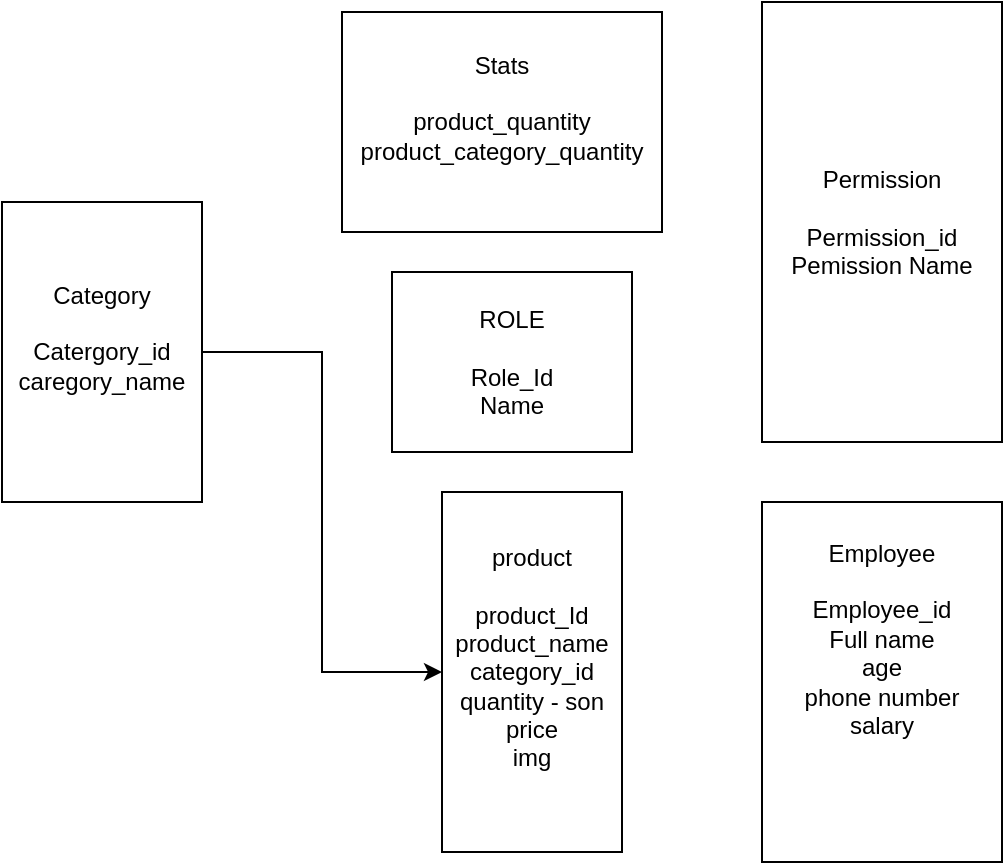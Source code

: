 <mxfile version="24.0.0" type="github">
  <diagram name="Page-1" id="jh1fKFOcZe9OwH0CIHgL">
    <mxGraphModel dx="1235" dy="614" grid="1" gridSize="10" guides="1" tooltips="1" connect="1" arrows="1" fold="1" page="1" pageScale="1" pageWidth="850" pageHeight="1100" math="0" shadow="0">
      <root>
        <mxCell id="0" />
        <mxCell id="1" parent="0" />
        <mxCell id="UZcGgsPrMFJg8tXiB4H0-1" value="product&lt;div&gt;&lt;div&gt;&lt;br&gt;product_Id&lt;div&gt;product_name&lt;/div&gt;&lt;div&gt;category_id&lt;/div&gt;&lt;div&gt;quantity - son&lt;/div&gt;&lt;div&gt;price&lt;/div&gt;&lt;div&gt;img&lt;/div&gt;&lt;div&gt;&lt;br&gt;&lt;/div&gt;&lt;/div&gt;&lt;/div&gt;" style="rounded=0;whiteSpace=wrap;html=1;" parent="1" vertex="1">
          <mxGeometry x="330" y="520" width="90" height="180" as="geometry" />
        </mxCell>
        <mxCell id="UZcGgsPrMFJg8tXiB4H0-10" style="edgeStyle=orthogonalEdgeStyle;rounded=0;orthogonalLoop=1;jettySize=auto;html=1;exitX=1;exitY=0.5;exitDx=0;exitDy=0;entryX=0;entryY=0.5;entryDx=0;entryDy=0;" parent="1" source="UZcGgsPrMFJg8tXiB4H0-3" target="UZcGgsPrMFJg8tXiB4H0-1" edge="1">
          <mxGeometry relative="1" as="geometry" />
        </mxCell>
        <mxCell id="UZcGgsPrMFJg8tXiB4H0-3" value="Category&lt;br&gt;&lt;br&gt;Catergory_id&lt;div&gt;caregory_name&lt;/div&gt;&lt;div&gt;&lt;br&gt;&lt;/div&gt;" style="rounded=0;whiteSpace=wrap;html=1;" parent="1" vertex="1">
          <mxGeometry x="110" y="375" width="100" height="150" as="geometry" />
        </mxCell>
        <mxCell id="UZcGgsPrMFJg8tXiB4H0-12" value="&lt;div&gt;ROLE&lt;/div&gt;&lt;div&gt;&lt;br&gt;&lt;/div&gt;Role_Id&lt;div&gt;Name&lt;/div&gt;" style="rounded=0;whiteSpace=wrap;html=1;" parent="1" vertex="1">
          <mxGeometry x="305" y="410" width="120" height="90" as="geometry" />
        </mxCell>
        <mxCell id="UZcGgsPrMFJg8tXiB4H0-16" value="Employee&lt;div&gt;&lt;br&gt;&lt;/div&gt;&lt;div&gt;Employee_id&lt;/div&gt;&lt;div&gt;Full name&lt;br&gt;age&lt;/div&gt;&lt;div&gt;phone number&lt;/div&gt;&lt;div&gt;salary&lt;/div&gt;&lt;div&gt;&lt;br&gt;&lt;/div&gt;&lt;div&gt;&lt;br&gt;&lt;/div&gt;&lt;div&gt;&lt;br&gt;&lt;/div&gt;" style="rounded=0;whiteSpace=wrap;html=1;" parent="1" vertex="1">
          <mxGeometry x="490" y="525" width="120" height="180" as="geometry" />
        </mxCell>
        <mxCell id="AOhggQjFDFaAq5eLw-q_-1" value="Permission&lt;div&gt;&lt;br&gt;&lt;/div&gt;&lt;div&gt;Permission_id&lt;/div&gt;&lt;div&gt;Pemission Name&lt;/div&gt;" style="rounded=0;whiteSpace=wrap;html=1;" vertex="1" parent="1">
          <mxGeometry x="490" y="275" width="120" height="220" as="geometry" />
        </mxCell>
        <mxCell id="AOhggQjFDFaAq5eLw-q_-2" value="Stats&lt;div&gt;&lt;br&gt;&lt;/div&gt;&lt;div&gt;product_quantity&lt;/div&gt;&lt;div&gt;product_category_quantity&lt;/div&gt;&lt;div&gt;&lt;br&gt;&lt;/div&gt;" style="rounded=0;whiteSpace=wrap;html=1;" vertex="1" parent="1">
          <mxGeometry x="280" y="280" width="160" height="110" as="geometry" />
        </mxCell>
      </root>
    </mxGraphModel>
  </diagram>
</mxfile>
